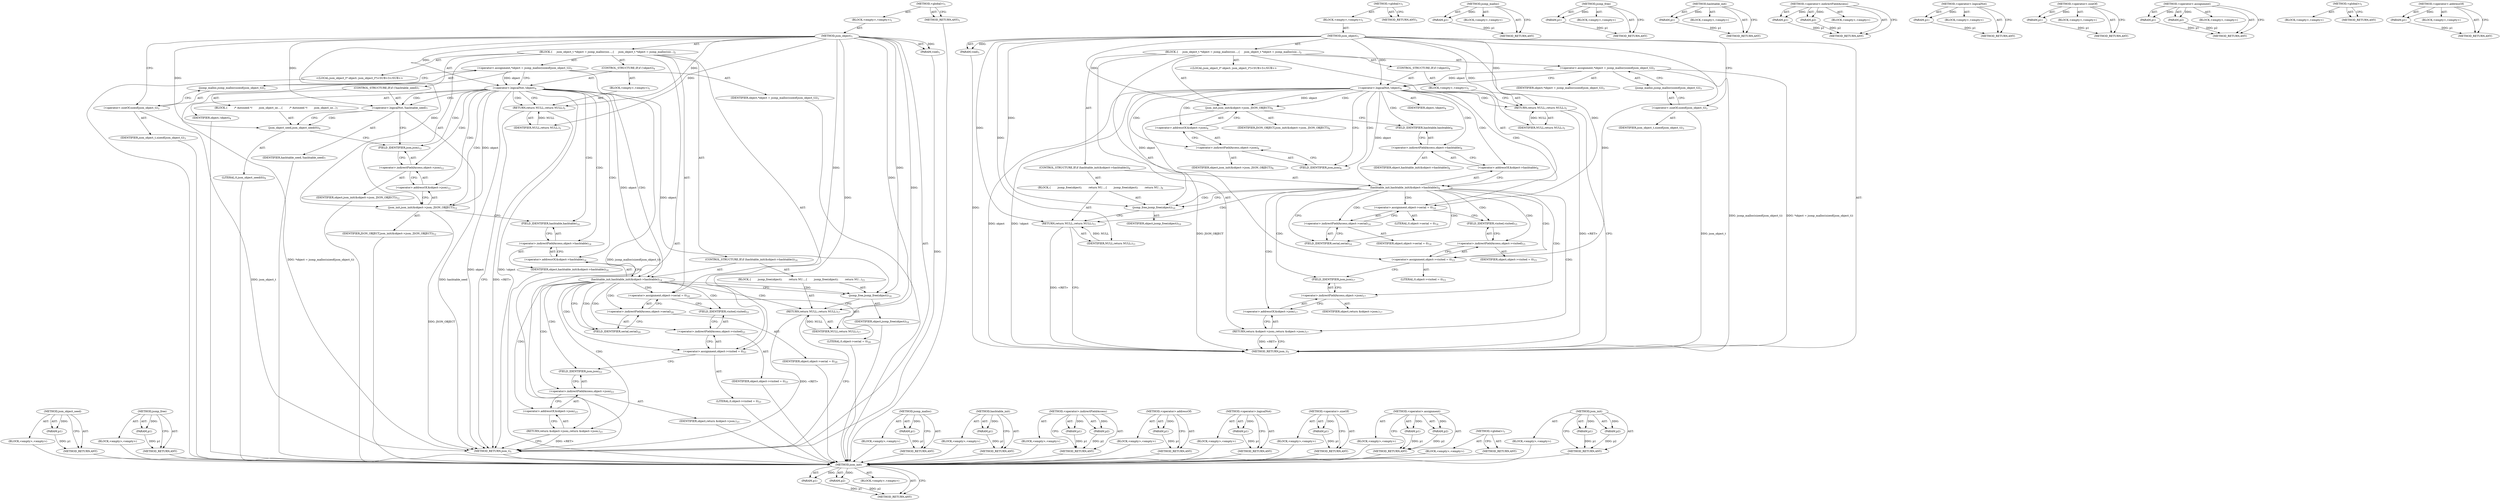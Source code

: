 digraph "json_init" {
vulnerable_95 [label=<(METHOD,json_init)>];
vulnerable_96 [label=<(PARAM,p1)>];
vulnerable_97 [label=<(PARAM,p2)>];
vulnerable_98 [label=<(BLOCK,&lt;empty&gt;,&lt;empty&gt;)>];
vulnerable_99 [label=<(METHOD_RETURN,ANY)>];
vulnerable_6 [label=<(METHOD,&lt;global&gt;)<SUB>1</SUB>>];
vulnerable_7 [label=<(BLOCK,&lt;empty&gt;,&lt;empty&gt;)<SUB>1</SUB>>];
vulnerable_8 [label=<(METHOD,json_object)<SUB>1</SUB>>];
vulnerable_9 [label=<(PARAM,void)<SUB>1</SUB>>];
vulnerable_10 [label=<(BLOCK,{
     json_object_t *object = jsonp_malloc(siz...,{
     json_object_t *object = jsonp_malloc(siz...)<SUB>2</SUB>>];
vulnerable_11 [label="<(LOCAL,json_object_t* object: json_object_t*)<SUB>3</SUB>>"];
vulnerable_12 [label=<(&lt;operator&gt;.assignment,*object = jsonp_malloc(sizeof(json_object_t)))<SUB>3</SUB>>];
vulnerable_13 [label=<(IDENTIFIER,object,*object = jsonp_malloc(sizeof(json_object_t)))<SUB>3</SUB>>];
vulnerable_14 [label=<(jsonp_malloc,jsonp_malloc(sizeof(json_object_t)))<SUB>3</SUB>>];
vulnerable_15 [label=<(&lt;operator&gt;.sizeOf,sizeof(json_object_t))<SUB>3</SUB>>];
vulnerable_16 [label=<(IDENTIFIER,json_object_t,sizeof(json_object_t))<SUB>3</SUB>>];
vulnerable_17 [label=<(CONTROL_STRUCTURE,IF,if (!object))<SUB>4</SUB>>];
vulnerable_18 [label=<(&lt;operator&gt;.logicalNot,!object)<SUB>4</SUB>>];
vulnerable_19 [label=<(IDENTIFIER,object,!object)<SUB>4</SUB>>];
vulnerable_20 [label=<(BLOCK,&lt;empty&gt;,&lt;empty&gt;)<SUB>5</SUB>>];
vulnerable_21 [label=<(RETURN,return NULL;,return NULL;)<SUB>5</SUB>>];
vulnerable_22 [label=<(IDENTIFIER,NULL,return NULL;)<SUB>5</SUB>>];
vulnerable_23 [label=<(json_init,json_init(&amp;object-&gt;json, JSON_OBJECT))<SUB>6</SUB>>];
vulnerable_24 [label=<(&lt;operator&gt;.addressOf,&amp;object-&gt;json)<SUB>6</SUB>>];
vulnerable_25 [label=<(&lt;operator&gt;.indirectFieldAccess,object-&gt;json)<SUB>6</SUB>>];
vulnerable_26 [label=<(IDENTIFIER,object,json_init(&amp;object-&gt;json, JSON_OBJECT))<SUB>6</SUB>>];
vulnerable_27 [label=<(FIELD_IDENTIFIER,json,json)<SUB>6</SUB>>];
vulnerable_28 [label=<(IDENTIFIER,JSON_OBJECT,json_init(&amp;object-&gt;json, JSON_OBJECT))<SUB>6</SUB>>];
vulnerable_29 [label=<(CONTROL_STRUCTURE,IF,if (hashtable_init(&amp;object-&gt;hashtable)))<SUB>8</SUB>>];
vulnerable_30 [label=<(hashtable_init,hashtable_init(&amp;object-&gt;hashtable))<SUB>8</SUB>>];
vulnerable_31 [label=<(&lt;operator&gt;.addressOf,&amp;object-&gt;hashtable)<SUB>8</SUB>>];
vulnerable_32 [label=<(&lt;operator&gt;.indirectFieldAccess,object-&gt;hashtable)<SUB>8</SUB>>];
vulnerable_33 [label=<(IDENTIFIER,object,hashtable_init(&amp;object-&gt;hashtable))<SUB>8</SUB>>];
vulnerable_34 [label=<(FIELD_IDENTIFIER,hashtable,hashtable)<SUB>8</SUB>>];
vulnerable_35 [label=<(BLOCK,{
        jsonp_free(object);
        return NU...,{
        jsonp_free(object);
        return NU...)<SUB>9</SUB>>];
vulnerable_36 [label=<(jsonp_free,jsonp_free(object))<SUB>10</SUB>>];
vulnerable_37 [label=<(IDENTIFIER,object,jsonp_free(object))<SUB>10</SUB>>];
vulnerable_38 [label=<(RETURN,return NULL;,return NULL;)<SUB>11</SUB>>];
vulnerable_39 [label=<(IDENTIFIER,NULL,return NULL;)<SUB>11</SUB>>];
vulnerable_40 [label=<(&lt;operator&gt;.assignment,object-&gt;serial = 0)<SUB>14</SUB>>];
vulnerable_41 [label=<(&lt;operator&gt;.indirectFieldAccess,object-&gt;serial)<SUB>14</SUB>>];
vulnerable_42 [label=<(IDENTIFIER,object,object-&gt;serial = 0)<SUB>14</SUB>>];
vulnerable_43 [label=<(FIELD_IDENTIFIER,serial,serial)<SUB>14</SUB>>];
vulnerable_44 [label=<(LITERAL,0,object-&gt;serial = 0)<SUB>14</SUB>>];
vulnerable_45 [label=<(&lt;operator&gt;.assignment,object-&gt;visited = 0)<SUB>15</SUB>>];
vulnerable_46 [label=<(&lt;operator&gt;.indirectFieldAccess,object-&gt;visited)<SUB>15</SUB>>];
vulnerable_47 [label=<(IDENTIFIER,object,object-&gt;visited = 0)<SUB>15</SUB>>];
vulnerable_48 [label=<(FIELD_IDENTIFIER,visited,visited)<SUB>15</SUB>>];
vulnerable_49 [label=<(LITERAL,0,object-&gt;visited = 0)<SUB>15</SUB>>];
vulnerable_50 [label=<(RETURN,return &amp;object-&gt;json;,return &amp;object-&gt;json;)<SUB>17</SUB>>];
vulnerable_51 [label=<(&lt;operator&gt;.addressOf,&amp;object-&gt;json)<SUB>17</SUB>>];
vulnerable_52 [label=<(&lt;operator&gt;.indirectFieldAccess,object-&gt;json)<SUB>17</SUB>>];
vulnerable_53 [label=<(IDENTIFIER,object,return &amp;object-&gt;json;)<SUB>17</SUB>>];
vulnerable_54 [label=<(FIELD_IDENTIFIER,json,json)<SUB>17</SUB>>];
vulnerable_55 [label=<(METHOD_RETURN,json_t)<SUB>1</SUB>>];
vulnerable_57 [label=<(METHOD_RETURN,ANY)<SUB>1</SUB>>];
vulnerable_83 [label=<(METHOD,jsonp_malloc)>];
vulnerable_84 [label=<(PARAM,p1)>];
vulnerable_85 [label=<(BLOCK,&lt;empty&gt;,&lt;empty&gt;)>];
vulnerable_86 [label=<(METHOD_RETURN,ANY)>];
vulnerable_113 [label=<(METHOD,jsonp_free)>];
vulnerable_114 [label=<(PARAM,p1)>];
vulnerable_115 [label=<(BLOCK,&lt;empty&gt;,&lt;empty&gt;)>];
vulnerable_116 [label=<(METHOD_RETURN,ANY)>];
vulnerable_109 [label=<(METHOD,hashtable_init)>];
vulnerable_110 [label=<(PARAM,p1)>];
vulnerable_111 [label=<(BLOCK,&lt;empty&gt;,&lt;empty&gt;)>];
vulnerable_112 [label=<(METHOD_RETURN,ANY)>];
vulnerable_104 [label=<(METHOD,&lt;operator&gt;.indirectFieldAccess)>];
vulnerable_105 [label=<(PARAM,p1)>];
vulnerable_106 [label=<(PARAM,p2)>];
vulnerable_107 [label=<(BLOCK,&lt;empty&gt;,&lt;empty&gt;)>];
vulnerable_108 [label=<(METHOD_RETURN,ANY)>];
vulnerable_91 [label=<(METHOD,&lt;operator&gt;.logicalNot)>];
vulnerable_92 [label=<(PARAM,p1)>];
vulnerable_93 [label=<(BLOCK,&lt;empty&gt;,&lt;empty&gt;)>];
vulnerable_94 [label=<(METHOD_RETURN,ANY)>];
vulnerable_87 [label=<(METHOD,&lt;operator&gt;.sizeOf)>];
vulnerable_88 [label=<(PARAM,p1)>];
vulnerable_89 [label=<(BLOCK,&lt;empty&gt;,&lt;empty&gt;)>];
vulnerable_90 [label=<(METHOD_RETURN,ANY)>];
vulnerable_78 [label=<(METHOD,&lt;operator&gt;.assignment)>];
vulnerable_79 [label=<(PARAM,p1)>];
vulnerable_80 [label=<(PARAM,p2)>];
vulnerable_81 [label=<(BLOCK,&lt;empty&gt;,&lt;empty&gt;)>];
vulnerable_82 [label=<(METHOD_RETURN,ANY)>];
vulnerable_72 [label=<(METHOD,&lt;global&gt;)<SUB>1</SUB>>];
vulnerable_73 [label=<(BLOCK,&lt;empty&gt;,&lt;empty&gt;)>];
vulnerable_74 [label=<(METHOD_RETURN,ANY)>];
vulnerable_100 [label=<(METHOD,&lt;operator&gt;.addressOf)>];
vulnerable_101 [label=<(PARAM,p1)>];
vulnerable_102 [label=<(BLOCK,&lt;empty&gt;,&lt;empty&gt;)>];
vulnerable_103 [label=<(METHOD_RETURN,ANY)>];
fixed_101 [label=<(METHOD,json_object_seed)>];
fixed_102 [label=<(PARAM,p1)>];
fixed_103 [label=<(BLOCK,&lt;empty&gt;,&lt;empty&gt;)>];
fixed_104 [label=<(METHOD_RETURN,ANY)>];
fixed_123 [label=<(METHOD,jsonp_free)>];
fixed_124 [label=<(PARAM,p1)>];
fixed_125 [label=<(BLOCK,&lt;empty&gt;,&lt;empty&gt;)>];
fixed_126 [label=<(METHOD_RETURN,ANY)>];
fixed_6 [label=<(METHOD,&lt;global&gt;)<SUB>1</SUB>>];
fixed_7 [label=<(BLOCK,&lt;empty&gt;,&lt;empty&gt;)<SUB>1</SUB>>];
fixed_8 [label=<(METHOD,json_object)<SUB>1</SUB>>];
fixed_9 [label=<(PARAM,void)<SUB>1</SUB>>];
fixed_10 [label=<(BLOCK,{
     json_object_t *object = jsonp_malloc(siz...,{
     json_object_t *object = jsonp_malloc(siz...)<SUB>2</SUB>>];
fixed_11 [label="<(LOCAL,json_object_t* object: json_object_t*)<SUB>3</SUB>>"];
fixed_12 [label=<(&lt;operator&gt;.assignment,*object = jsonp_malloc(sizeof(json_object_t)))<SUB>3</SUB>>];
fixed_13 [label=<(IDENTIFIER,object,*object = jsonp_malloc(sizeof(json_object_t)))<SUB>3</SUB>>];
fixed_14 [label=<(jsonp_malloc,jsonp_malloc(sizeof(json_object_t)))<SUB>3</SUB>>];
fixed_15 [label=<(&lt;operator&gt;.sizeOf,sizeof(json_object_t))<SUB>3</SUB>>];
fixed_16 [label=<(IDENTIFIER,json_object_t,sizeof(json_object_t))<SUB>3</SUB>>];
fixed_17 [label=<(CONTROL_STRUCTURE,IF,if (!object))<SUB>4</SUB>>];
fixed_18 [label=<(&lt;operator&gt;.logicalNot,!object)<SUB>4</SUB>>];
fixed_19 [label=<(IDENTIFIER,object,!object)<SUB>4</SUB>>];
fixed_20 [label=<(BLOCK,&lt;empty&gt;,&lt;empty&gt;)<SUB>5</SUB>>];
fixed_21 [label=<(RETURN,return NULL;,return NULL;)<SUB>5</SUB>>];
fixed_22 [label=<(IDENTIFIER,NULL,return NULL;)<SUB>5</SUB>>];
fixed_23 [label=<(CONTROL_STRUCTURE,IF,if (!hashtable_seed))<SUB>7</SUB>>];
fixed_24 [label=<(&lt;operator&gt;.logicalNot,!hashtable_seed)<SUB>7</SUB>>];
fixed_25 [label=<(IDENTIFIER,hashtable_seed,!hashtable_seed)<SUB>7</SUB>>];
fixed_26 [label=<(BLOCK,{
        /* Autoseed */
        json_object_se...,{
        /* Autoseed */
        json_object_se...)<SUB>7</SUB>>];
fixed_27 [label=<(json_object_seed,json_object_seed(0))<SUB>9</SUB>>];
fixed_28 [label=<(LITERAL,0,json_object_seed(0))<SUB>9</SUB>>];
fixed_29 [label=<(json_init,json_init(&amp;object-&gt;json, JSON_OBJECT))<SUB>12</SUB>>];
fixed_30 [label=<(&lt;operator&gt;.addressOf,&amp;object-&gt;json)<SUB>12</SUB>>];
fixed_31 [label=<(&lt;operator&gt;.indirectFieldAccess,object-&gt;json)<SUB>12</SUB>>];
fixed_32 [label=<(IDENTIFIER,object,json_init(&amp;object-&gt;json, JSON_OBJECT))<SUB>12</SUB>>];
fixed_33 [label=<(FIELD_IDENTIFIER,json,json)<SUB>12</SUB>>];
fixed_34 [label=<(IDENTIFIER,JSON_OBJECT,json_init(&amp;object-&gt;json, JSON_OBJECT))<SUB>12</SUB>>];
fixed_35 [label=<(CONTROL_STRUCTURE,IF,if (hashtable_init(&amp;object-&gt;hashtable)))<SUB>14</SUB>>];
fixed_36 [label=<(hashtable_init,hashtable_init(&amp;object-&gt;hashtable))<SUB>14</SUB>>];
fixed_37 [label=<(&lt;operator&gt;.addressOf,&amp;object-&gt;hashtable)<SUB>14</SUB>>];
fixed_38 [label=<(&lt;operator&gt;.indirectFieldAccess,object-&gt;hashtable)<SUB>14</SUB>>];
fixed_39 [label=<(IDENTIFIER,object,hashtable_init(&amp;object-&gt;hashtable))<SUB>14</SUB>>];
fixed_40 [label=<(FIELD_IDENTIFIER,hashtable,hashtable)<SUB>14</SUB>>];
fixed_41 [label=<(BLOCK,{
        jsonp_free(object);
        return NU...,{
        jsonp_free(object);
        return NU...)<SUB>15</SUB>>];
fixed_42 [label=<(jsonp_free,jsonp_free(object))<SUB>16</SUB>>];
fixed_43 [label=<(IDENTIFIER,object,jsonp_free(object))<SUB>16</SUB>>];
fixed_44 [label=<(RETURN,return NULL;,return NULL;)<SUB>17</SUB>>];
fixed_45 [label=<(IDENTIFIER,NULL,return NULL;)<SUB>17</SUB>>];
fixed_46 [label=<(&lt;operator&gt;.assignment,object-&gt;serial = 0)<SUB>20</SUB>>];
fixed_47 [label=<(&lt;operator&gt;.indirectFieldAccess,object-&gt;serial)<SUB>20</SUB>>];
fixed_48 [label=<(IDENTIFIER,object,object-&gt;serial = 0)<SUB>20</SUB>>];
fixed_49 [label=<(FIELD_IDENTIFIER,serial,serial)<SUB>20</SUB>>];
fixed_50 [label=<(LITERAL,0,object-&gt;serial = 0)<SUB>20</SUB>>];
fixed_51 [label=<(&lt;operator&gt;.assignment,object-&gt;visited = 0)<SUB>21</SUB>>];
fixed_52 [label=<(&lt;operator&gt;.indirectFieldAccess,object-&gt;visited)<SUB>21</SUB>>];
fixed_53 [label=<(IDENTIFIER,object,object-&gt;visited = 0)<SUB>21</SUB>>];
fixed_54 [label=<(FIELD_IDENTIFIER,visited,visited)<SUB>21</SUB>>];
fixed_55 [label=<(LITERAL,0,object-&gt;visited = 0)<SUB>21</SUB>>];
fixed_56 [label=<(RETURN,return &amp;object-&gt;json;,return &amp;object-&gt;json;)<SUB>23</SUB>>];
fixed_57 [label=<(&lt;operator&gt;.addressOf,&amp;object-&gt;json)<SUB>23</SUB>>];
fixed_58 [label=<(&lt;operator&gt;.indirectFieldAccess,object-&gt;json)<SUB>23</SUB>>];
fixed_59 [label=<(IDENTIFIER,object,return &amp;object-&gt;json;)<SUB>23</SUB>>];
fixed_60 [label=<(FIELD_IDENTIFIER,json,json)<SUB>23</SUB>>];
fixed_61 [label=<(METHOD_RETURN,json_t)<SUB>1</SUB>>];
fixed_63 [label=<(METHOD_RETURN,ANY)<SUB>1</SUB>>];
fixed_89 [label=<(METHOD,jsonp_malloc)>];
fixed_90 [label=<(PARAM,p1)>];
fixed_91 [label=<(BLOCK,&lt;empty&gt;,&lt;empty&gt;)>];
fixed_92 [label=<(METHOD_RETURN,ANY)>];
fixed_119 [label=<(METHOD,hashtable_init)>];
fixed_120 [label=<(PARAM,p1)>];
fixed_121 [label=<(BLOCK,&lt;empty&gt;,&lt;empty&gt;)>];
fixed_122 [label=<(METHOD_RETURN,ANY)>];
fixed_114 [label=<(METHOD,&lt;operator&gt;.indirectFieldAccess)>];
fixed_115 [label=<(PARAM,p1)>];
fixed_116 [label=<(PARAM,p2)>];
fixed_117 [label=<(BLOCK,&lt;empty&gt;,&lt;empty&gt;)>];
fixed_118 [label=<(METHOD_RETURN,ANY)>];
fixed_110 [label=<(METHOD,&lt;operator&gt;.addressOf)>];
fixed_111 [label=<(PARAM,p1)>];
fixed_112 [label=<(BLOCK,&lt;empty&gt;,&lt;empty&gt;)>];
fixed_113 [label=<(METHOD_RETURN,ANY)>];
fixed_97 [label=<(METHOD,&lt;operator&gt;.logicalNot)>];
fixed_98 [label=<(PARAM,p1)>];
fixed_99 [label=<(BLOCK,&lt;empty&gt;,&lt;empty&gt;)>];
fixed_100 [label=<(METHOD_RETURN,ANY)>];
fixed_93 [label=<(METHOD,&lt;operator&gt;.sizeOf)>];
fixed_94 [label=<(PARAM,p1)>];
fixed_95 [label=<(BLOCK,&lt;empty&gt;,&lt;empty&gt;)>];
fixed_96 [label=<(METHOD_RETURN,ANY)>];
fixed_84 [label=<(METHOD,&lt;operator&gt;.assignment)>];
fixed_85 [label=<(PARAM,p1)>];
fixed_86 [label=<(PARAM,p2)>];
fixed_87 [label=<(BLOCK,&lt;empty&gt;,&lt;empty&gt;)>];
fixed_88 [label=<(METHOD_RETURN,ANY)>];
fixed_78 [label=<(METHOD,&lt;global&gt;)<SUB>1</SUB>>];
fixed_79 [label=<(BLOCK,&lt;empty&gt;,&lt;empty&gt;)>];
fixed_80 [label=<(METHOD_RETURN,ANY)>];
fixed_105 [label=<(METHOD,json_init)>];
fixed_106 [label=<(PARAM,p1)>];
fixed_107 [label=<(PARAM,p2)>];
fixed_108 [label=<(BLOCK,&lt;empty&gt;,&lt;empty&gt;)>];
fixed_109 [label=<(METHOD_RETURN,ANY)>];
vulnerable_95 -> vulnerable_96  [key=0, label="AST: "];
vulnerable_95 -> vulnerable_96  [key=1, label="DDG: "];
vulnerable_95 -> vulnerable_98  [key=0, label="AST: "];
vulnerable_95 -> vulnerable_97  [key=0, label="AST: "];
vulnerable_95 -> vulnerable_97  [key=1, label="DDG: "];
vulnerable_95 -> vulnerable_99  [key=0, label="AST: "];
vulnerable_95 -> vulnerable_99  [key=1, label="CFG: "];
vulnerable_96 -> vulnerable_99  [key=0, label="DDG: p1"];
vulnerable_97 -> vulnerable_99  [key=0, label="DDG: p2"];
vulnerable_6 -> vulnerable_7  [key=0, label="AST: "];
vulnerable_6 -> vulnerable_57  [key=0, label="AST: "];
vulnerable_6 -> vulnerable_57  [key=1, label="CFG: "];
vulnerable_7 -> vulnerable_8  [key=0, label="AST: "];
vulnerable_8 -> vulnerable_9  [key=0, label="AST: "];
vulnerable_8 -> vulnerable_9  [key=1, label="DDG: "];
vulnerable_8 -> vulnerable_10  [key=0, label="AST: "];
vulnerable_8 -> vulnerable_55  [key=0, label="AST: "];
vulnerable_8 -> vulnerable_15  [key=0, label="CFG: "];
vulnerable_8 -> vulnerable_40  [key=0, label="DDG: "];
vulnerable_8 -> vulnerable_45  [key=0, label="DDG: "];
vulnerable_8 -> vulnerable_23  [key=0, label="DDG: "];
vulnerable_8 -> vulnerable_18  [key=0, label="DDG: "];
vulnerable_8 -> vulnerable_21  [key=0, label="DDG: "];
vulnerable_8 -> vulnerable_38  [key=0, label="DDG: "];
vulnerable_8 -> vulnerable_22  [key=0, label="DDG: "];
vulnerable_8 -> vulnerable_36  [key=0, label="DDG: "];
vulnerable_8 -> vulnerable_39  [key=0, label="DDG: "];
vulnerable_9 -> vulnerable_55  [key=0, label="DDG: "];
vulnerable_10 -> vulnerable_11  [key=0, label="AST: "];
vulnerable_10 -> vulnerable_12  [key=0, label="AST: "];
vulnerable_10 -> vulnerable_17  [key=0, label="AST: "];
vulnerable_10 -> vulnerable_23  [key=0, label="AST: "];
vulnerable_10 -> vulnerable_29  [key=0, label="AST: "];
vulnerable_10 -> vulnerable_40  [key=0, label="AST: "];
vulnerable_10 -> vulnerable_45  [key=0, label="AST: "];
vulnerable_10 -> vulnerable_50  [key=0, label="AST: "];
vulnerable_12 -> vulnerable_13  [key=0, label="AST: "];
vulnerable_12 -> vulnerable_14  [key=0, label="AST: "];
vulnerable_12 -> vulnerable_18  [key=0, label="CFG: "];
vulnerable_12 -> vulnerable_18  [key=1, label="DDG: object"];
vulnerable_12 -> vulnerable_55  [key=0, label="DDG: jsonp_malloc(sizeof(json_object_t))"];
vulnerable_12 -> vulnerable_55  [key=1, label="DDG: *object = jsonp_malloc(sizeof(json_object_t))"];
vulnerable_14 -> vulnerable_15  [key=0, label="AST: "];
vulnerable_14 -> vulnerable_12  [key=0, label="CFG: "];
vulnerable_15 -> vulnerable_16  [key=0, label="AST: "];
vulnerable_15 -> vulnerable_14  [key=0, label="CFG: "];
vulnerable_15 -> vulnerable_55  [key=0, label="DDG: json_object_t"];
vulnerable_17 -> vulnerable_18  [key=0, label="AST: "];
vulnerable_17 -> vulnerable_20  [key=0, label="AST: "];
vulnerable_18 -> vulnerable_19  [key=0, label="AST: "];
vulnerable_18 -> vulnerable_21  [key=0, label="CFG: "];
vulnerable_18 -> vulnerable_21  [key=1, label="CDG: "];
vulnerable_18 -> vulnerable_27  [key=0, label="CFG: "];
vulnerable_18 -> vulnerable_27  [key=1, label="CDG: "];
vulnerable_18 -> vulnerable_55  [key=0, label="DDG: object"];
vulnerable_18 -> vulnerable_55  [key=1, label="DDG: !object"];
vulnerable_18 -> vulnerable_23  [key=0, label="DDG: object"];
vulnerable_18 -> vulnerable_23  [key=1, label="CDG: "];
vulnerable_18 -> vulnerable_30  [key=0, label="DDG: object"];
vulnerable_18 -> vulnerable_30  [key=1, label="CDG: "];
vulnerable_18 -> vulnerable_36  [key=0, label="DDG: object"];
vulnerable_18 -> vulnerable_24  [key=0, label="CDG: "];
vulnerable_18 -> vulnerable_34  [key=0, label="CDG: "];
vulnerable_18 -> vulnerable_32  [key=0, label="CDG: "];
vulnerable_18 -> vulnerable_25  [key=0, label="CDG: "];
vulnerable_18 -> vulnerable_31  [key=0, label="CDG: "];
vulnerable_20 -> vulnerable_21  [key=0, label="AST: "];
vulnerable_21 -> vulnerable_22  [key=0, label="AST: "];
vulnerable_21 -> vulnerable_55  [key=0, label="CFG: "];
vulnerable_21 -> vulnerable_55  [key=1, label="DDG: &lt;RET&gt;"];
vulnerable_22 -> vulnerable_21  [key=0, label="DDG: NULL"];
vulnerable_23 -> vulnerable_24  [key=0, label="AST: "];
vulnerable_23 -> vulnerable_28  [key=0, label="AST: "];
vulnerable_23 -> vulnerable_34  [key=0, label="CFG: "];
vulnerable_23 -> vulnerable_55  [key=0, label="DDG: JSON_OBJECT"];
vulnerable_24 -> vulnerable_25  [key=0, label="AST: "];
vulnerable_24 -> vulnerable_23  [key=0, label="CFG: "];
vulnerable_25 -> vulnerable_26  [key=0, label="AST: "];
vulnerable_25 -> vulnerable_27  [key=0, label="AST: "];
vulnerable_25 -> vulnerable_24  [key=0, label="CFG: "];
vulnerable_27 -> vulnerable_25  [key=0, label="CFG: "];
vulnerable_29 -> vulnerable_30  [key=0, label="AST: "];
vulnerable_29 -> vulnerable_35  [key=0, label="AST: "];
vulnerable_30 -> vulnerable_31  [key=0, label="AST: "];
vulnerable_30 -> vulnerable_36  [key=0, label="CFG: "];
vulnerable_30 -> vulnerable_36  [key=1, label="CDG: "];
vulnerable_30 -> vulnerable_43  [key=0, label="CFG: "];
vulnerable_30 -> vulnerable_43  [key=1, label="CDG: "];
vulnerable_30 -> vulnerable_48  [key=0, label="CDG: "];
vulnerable_30 -> vulnerable_51  [key=0, label="CDG: "];
vulnerable_30 -> vulnerable_52  [key=0, label="CDG: "];
vulnerable_30 -> vulnerable_46  [key=0, label="CDG: "];
vulnerable_30 -> vulnerable_38  [key=0, label="CDG: "];
vulnerable_30 -> vulnerable_41  [key=0, label="CDG: "];
vulnerable_30 -> vulnerable_45  [key=0, label="CDG: "];
vulnerable_30 -> vulnerable_40  [key=0, label="CDG: "];
vulnerable_30 -> vulnerable_50  [key=0, label="CDG: "];
vulnerable_30 -> vulnerable_54  [key=0, label="CDG: "];
vulnerable_31 -> vulnerable_32  [key=0, label="AST: "];
vulnerable_31 -> vulnerable_30  [key=0, label="CFG: "];
vulnerable_32 -> vulnerable_33  [key=0, label="AST: "];
vulnerable_32 -> vulnerable_34  [key=0, label="AST: "];
vulnerable_32 -> vulnerable_31  [key=0, label="CFG: "];
vulnerable_34 -> vulnerable_32  [key=0, label="CFG: "];
vulnerable_35 -> vulnerable_36  [key=0, label="AST: "];
vulnerable_35 -> vulnerable_38  [key=0, label="AST: "];
vulnerable_36 -> vulnerable_37  [key=0, label="AST: "];
vulnerable_36 -> vulnerable_38  [key=0, label="CFG: "];
vulnerable_38 -> vulnerable_39  [key=0, label="AST: "];
vulnerable_38 -> vulnerable_55  [key=0, label="CFG: "];
vulnerable_38 -> vulnerable_55  [key=1, label="DDG: &lt;RET&gt;"];
vulnerable_39 -> vulnerable_38  [key=0, label="DDG: NULL"];
vulnerable_40 -> vulnerable_41  [key=0, label="AST: "];
vulnerable_40 -> vulnerable_44  [key=0, label="AST: "];
vulnerable_40 -> vulnerable_48  [key=0, label="CFG: "];
vulnerable_41 -> vulnerable_42  [key=0, label="AST: "];
vulnerable_41 -> vulnerable_43  [key=0, label="AST: "];
vulnerable_41 -> vulnerable_40  [key=0, label="CFG: "];
vulnerable_43 -> vulnerable_41  [key=0, label="CFG: "];
vulnerable_45 -> vulnerable_46  [key=0, label="AST: "];
vulnerable_45 -> vulnerable_49  [key=0, label="AST: "];
vulnerable_45 -> vulnerable_54  [key=0, label="CFG: "];
vulnerable_46 -> vulnerable_47  [key=0, label="AST: "];
vulnerable_46 -> vulnerable_48  [key=0, label="AST: "];
vulnerable_46 -> vulnerable_45  [key=0, label="CFG: "];
vulnerable_48 -> vulnerable_46  [key=0, label="CFG: "];
vulnerable_50 -> vulnerable_51  [key=0, label="AST: "];
vulnerable_50 -> vulnerable_55  [key=0, label="CFG: "];
vulnerable_50 -> vulnerable_55  [key=1, label="DDG: &lt;RET&gt;"];
vulnerable_51 -> vulnerable_52  [key=0, label="AST: "];
vulnerable_51 -> vulnerable_50  [key=0, label="CFG: "];
vulnerable_52 -> vulnerable_53  [key=0, label="AST: "];
vulnerable_52 -> vulnerable_54  [key=0, label="AST: "];
vulnerable_52 -> vulnerable_51  [key=0, label="CFG: "];
vulnerable_54 -> vulnerable_52  [key=0, label="CFG: "];
vulnerable_83 -> vulnerable_84  [key=0, label="AST: "];
vulnerable_83 -> vulnerable_84  [key=1, label="DDG: "];
vulnerable_83 -> vulnerable_85  [key=0, label="AST: "];
vulnerable_83 -> vulnerable_86  [key=0, label="AST: "];
vulnerable_83 -> vulnerable_86  [key=1, label="CFG: "];
vulnerable_84 -> vulnerable_86  [key=0, label="DDG: p1"];
vulnerable_113 -> vulnerable_114  [key=0, label="AST: "];
vulnerable_113 -> vulnerable_114  [key=1, label="DDG: "];
vulnerable_113 -> vulnerable_115  [key=0, label="AST: "];
vulnerable_113 -> vulnerable_116  [key=0, label="AST: "];
vulnerable_113 -> vulnerable_116  [key=1, label="CFG: "];
vulnerable_114 -> vulnerable_116  [key=0, label="DDG: p1"];
vulnerable_109 -> vulnerable_110  [key=0, label="AST: "];
vulnerable_109 -> vulnerable_110  [key=1, label="DDG: "];
vulnerable_109 -> vulnerable_111  [key=0, label="AST: "];
vulnerable_109 -> vulnerable_112  [key=0, label="AST: "];
vulnerable_109 -> vulnerable_112  [key=1, label="CFG: "];
vulnerable_110 -> vulnerable_112  [key=0, label="DDG: p1"];
vulnerable_104 -> vulnerable_105  [key=0, label="AST: "];
vulnerable_104 -> vulnerable_105  [key=1, label="DDG: "];
vulnerable_104 -> vulnerable_107  [key=0, label="AST: "];
vulnerable_104 -> vulnerable_106  [key=0, label="AST: "];
vulnerable_104 -> vulnerable_106  [key=1, label="DDG: "];
vulnerable_104 -> vulnerable_108  [key=0, label="AST: "];
vulnerable_104 -> vulnerable_108  [key=1, label="CFG: "];
vulnerable_105 -> vulnerable_108  [key=0, label="DDG: p1"];
vulnerable_106 -> vulnerable_108  [key=0, label="DDG: p2"];
vulnerable_91 -> vulnerable_92  [key=0, label="AST: "];
vulnerable_91 -> vulnerable_92  [key=1, label="DDG: "];
vulnerable_91 -> vulnerable_93  [key=0, label="AST: "];
vulnerable_91 -> vulnerable_94  [key=0, label="AST: "];
vulnerable_91 -> vulnerable_94  [key=1, label="CFG: "];
vulnerable_92 -> vulnerable_94  [key=0, label="DDG: p1"];
vulnerable_87 -> vulnerable_88  [key=0, label="AST: "];
vulnerable_87 -> vulnerable_88  [key=1, label="DDG: "];
vulnerable_87 -> vulnerable_89  [key=0, label="AST: "];
vulnerable_87 -> vulnerable_90  [key=0, label="AST: "];
vulnerable_87 -> vulnerable_90  [key=1, label="CFG: "];
vulnerable_88 -> vulnerable_90  [key=0, label="DDG: p1"];
vulnerable_78 -> vulnerable_79  [key=0, label="AST: "];
vulnerable_78 -> vulnerable_79  [key=1, label="DDG: "];
vulnerable_78 -> vulnerable_81  [key=0, label="AST: "];
vulnerable_78 -> vulnerable_80  [key=0, label="AST: "];
vulnerable_78 -> vulnerable_80  [key=1, label="DDG: "];
vulnerable_78 -> vulnerable_82  [key=0, label="AST: "];
vulnerable_78 -> vulnerable_82  [key=1, label="CFG: "];
vulnerable_79 -> vulnerable_82  [key=0, label="DDG: p1"];
vulnerable_80 -> vulnerable_82  [key=0, label="DDG: p2"];
vulnerable_72 -> vulnerable_73  [key=0, label="AST: "];
vulnerable_72 -> vulnerable_74  [key=0, label="AST: "];
vulnerable_72 -> vulnerable_74  [key=1, label="CFG: "];
vulnerable_100 -> vulnerable_101  [key=0, label="AST: "];
vulnerable_100 -> vulnerable_101  [key=1, label="DDG: "];
vulnerable_100 -> vulnerable_102  [key=0, label="AST: "];
vulnerable_100 -> vulnerable_103  [key=0, label="AST: "];
vulnerable_100 -> vulnerable_103  [key=1, label="CFG: "];
vulnerable_101 -> vulnerable_103  [key=0, label="DDG: p1"];
fixed_101 -> fixed_102  [key=0, label="AST: "];
fixed_101 -> fixed_102  [key=1, label="DDG: "];
fixed_101 -> fixed_103  [key=0, label="AST: "];
fixed_101 -> fixed_104  [key=0, label="AST: "];
fixed_101 -> fixed_104  [key=1, label="CFG: "];
fixed_102 -> fixed_104  [key=0, label="DDG: p1"];
fixed_103 -> vulnerable_95  [key=0];
fixed_104 -> vulnerable_95  [key=0];
fixed_123 -> fixed_124  [key=0, label="AST: "];
fixed_123 -> fixed_124  [key=1, label="DDG: "];
fixed_123 -> fixed_125  [key=0, label="AST: "];
fixed_123 -> fixed_126  [key=0, label="AST: "];
fixed_123 -> fixed_126  [key=1, label="CFG: "];
fixed_124 -> fixed_126  [key=0, label="DDG: p1"];
fixed_125 -> vulnerable_95  [key=0];
fixed_126 -> vulnerable_95  [key=0];
fixed_6 -> fixed_7  [key=0, label="AST: "];
fixed_6 -> fixed_63  [key=0, label="AST: "];
fixed_6 -> fixed_63  [key=1, label="CFG: "];
fixed_7 -> fixed_8  [key=0, label="AST: "];
fixed_8 -> fixed_9  [key=0, label="AST: "];
fixed_8 -> fixed_9  [key=1, label="DDG: "];
fixed_8 -> fixed_10  [key=0, label="AST: "];
fixed_8 -> fixed_61  [key=0, label="AST: "];
fixed_8 -> fixed_15  [key=0, label="CFG: "];
fixed_8 -> fixed_46  [key=0, label="DDG: "];
fixed_8 -> fixed_51  [key=0, label="DDG: "];
fixed_8 -> fixed_29  [key=0, label="DDG: "];
fixed_8 -> fixed_18  [key=0, label="DDG: "];
fixed_8 -> fixed_21  [key=0, label="DDG: "];
fixed_8 -> fixed_24  [key=0, label="DDG: "];
fixed_8 -> fixed_44  [key=0, label="DDG: "];
fixed_8 -> fixed_22  [key=0, label="DDG: "];
fixed_8 -> fixed_27  [key=0, label="DDG: "];
fixed_8 -> fixed_42  [key=0, label="DDG: "];
fixed_8 -> fixed_45  [key=0, label="DDG: "];
fixed_9 -> fixed_61  [key=0, label="DDG: "];
fixed_10 -> fixed_11  [key=0, label="AST: "];
fixed_10 -> fixed_12  [key=0, label="AST: "];
fixed_10 -> fixed_17  [key=0, label="AST: "];
fixed_10 -> fixed_23  [key=0, label="AST: "];
fixed_10 -> fixed_29  [key=0, label="AST: "];
fixed_10 -> fixed_35  [key=0, label="AST: "];
fixed_10 -> fixed_46  [key=0, label="AST: "];
fixed_10 -> fixed_51  [key=0, label="AST: "];
fixed_10 -> fixed_56  [key=0, label="AST: "];
fixed_11 -> vulnerable_95  [key=0];
fixed_12 -> fixed_13  [key=0, label="AST: "];
fixed_12 -> fixed_14  [key=0, label="AST: "];
fixed_12 -> fixed_18  [key=0, label="CFG: "];
fixed_12 -> fixed_18  [key=1, label="DDG: object"];
fixed_12 -> fixed_61  [key=0, label="DDG: jsonp_malloc(sizeof(json_object_t))"];
fixed_12 -> fixed_61  [key=1, label="DDG: *object = jsonp_malloc(sizeof(json_object_t))"];
fixed_13 -> vulnerable_95  [key=0];
fixed_14 -> fixed_15  [key=0, label="AST: "];
fixed_14 -> fixed_12  [key=0, label="CFG: "];
fixed_15 -> fixed_16  [key=0, label="AST: "];
fixed_15 -> fixed_14  [key=0, label="CFG: "];
fixed_15 -> fixed_61  [key=0, label="DDG: json_object_t"];
fixed_16 -> vulnerable_95  [key=0];
fixed_17 -> fixed_18  [key=0, label="AST: "];
fixed_17 -> fixed_20  [key=0, label="AST: "];
fixed_18 -> fixed_19  [key=0, label="AST: "];
fixed_18 -> fixed_21  [key=0, label="CFG: "];
fixed_18 -> fixed_21  [key=1, label="CDG: "];
fixed_18 -> fixed_24  [key=0, label="CFG: "];
fixed_18 -> fixed_24  [key=1, label="CDG: "];
fixed_18 -> fixed_61  [key=0, label="DDG: object"];
fixed_18 -> fixed_61  [key=1, label="DDG: !object"];
fixed_18 -> fixed_29  [key=0, label="DDG: object"];
fixed_18 -> fixed_29  [key=1, label="CDG: "];
fixed_18 -> fixed_36  [key=0, label="DDG: object"];
fixed_18 -> fixed_36  [key=1, label="CDG: "];
fixed_18 -> fixed_42  [key=0, label="DDG: object"];
fixed_18 -> fixed_30  [key=0, label="CDG: "];
fixed_18 -> fixed_33  [key=0, label="CDG: "];
fixed_18 -> fixed_37  [key=0, label="CDG: "];
fixed_18 -> fixed_38  [key=0, label="CDG: "];
fixed_18 -> fixed_40  [key=0, label="CDG: "];
fixed_18 -> fixed_31  [key=0, label="CDG: "];
fixed_19 -> vulnerable_95  [key=0];
fixed_20 -> fixed_21  [key=0, label="AST: "];
fixed_21 -> fixed_22  [key=0, label="AST: "];
fixed_21 -> fixed_61  [key=0, label="CFG: "];
fixed_21 -> fixed_61  [key=1, label="DDG: &lt;RET&gt;"];
fixed_22 -> fixed_21  [key=0, label="DDG: NULL"];
fixed_23 -> fixed_24  [key=0, label="AST: "];
fixed_23 -> fixed_26  [key=0, label="AST: "];
fixed_24 -> fixed_25  [key=0, label="AST: "];
fixed_24 -> fixed_27  [key=0, label="CFG: "];
fixed_24 -> fixed_27  [key=1, label="CDG: "];
fixed_24 -> fixed_33  [key=0, label="CFG: "];
fixed_24 -> fixed_61  [key=0, label="DDG: hashtable_seed"];
fixed_25 -> vulnerable_95  [key=0];
fixed_26 -> fixed_27  [key=0, label="AST: "];
fixed_27 -> fixed_28  [key=0, label="AST: "];
fixed_27 -> fixed_33  [key=0, label="CFG: "];
fixed_28 -> vulnerable_95  [key=0];
fixed_29 -> fixed_30  [key=0, label="AST: "];
fixed_29 -> fixed_34  [key=0, label="AST: "];
fixed_29 -> fixed_40  [key=0, label="CFG: "];
fixed_29 -> fixed_61  [key=0, label="DDG: JSON_OBJECT"];
fixed_30 -> fixed_31  [key=0, label="AST: "];
fixed_30 -> fixed_29  [key=0, label="CFG: "];
fixed_31 -> fixed_32  [key=0, label="AST: "];
fixed_31 -> fixed_33  [key=0, label="AST: "];
fixed_31 -> fixed_30  [key=0, label="CFG: "];
fixed_32 -> vulnerable_95  [key=0];
fixed_33 -> fixed_31  [key=0, label="CFG: "];
fixed_34 -> vulnerable_95  [key=0];
fixed_35 -> fixed_36  [key=0, label="AST: "];
fixed_35 -> fixed_41  [key=0, label="AST: "];
fixed_36 -> fixed_37  [key=0, label="AST: "];
fixed_36 -> fixed_42  [key=0, label="CFG: "];
fixed_36 -> fixed_42  [key=1, label="CDG: "];
fixed_36 -> fixed_49  [key=0, label="CFG: "];
fixed_36 -> fixed_49  [key=1, label="CDG: "];
fixed_36 -> fixed_47  [key=0, label="CDG: "];
fixed_36 -> fixed_58  [key=0, label="CDG: "];
fixed_36 -> fixed_60  [key=0, label="CDG: "];
fixed_36 -> fixed_51  [key=0, label="CDG: "];
fixed_36 -> fixed_57  [key=0, label="CDG: "];
fixed_36 -> fixed_52  [key=0, label="CDG: "];
fixed_36 -> fixed_46  [key=0, label="CDG: "];
fixed_36 -> fixed_56  [key=0, label="CDG: "];
fixed_36 -> fixed_44  [key=0, label="CDG: "];
fixed_36 -> fixed_54  [key=0, label="CDG: "];
fixed_37 -> fixed_38  [key=0, label="AST: "];
fixed_37 -> fixed_36  [key=0, label="CFG: "];
fixed_38 -> fixed_39  [key=0, label="AST: "];
fixed_38 -> fixed_40  [key=0, label="AST: "];
fixed_38 -> fixed_37  [key=0, label="CFG: "];
fixed_39 -> vulnerable_95  [key=0];
fixed_40 -> fixed_38  [key=0, label="CFG: "];
fixed_41 -> fixed_42  [key=0, label="AST: "];
fixed_41 -> fixed_44  [key=0, label="AST: "];
fixed_42 -> fixed_43  [key=0, label="AST: "];
fixed_42 -> fixed_44  [key=0, label="CFG: "];
fixed_43 -> vulnerable_95  [key=0];
fixed_44 -> fixed_45  [key=0, label="AST: "];
fixed_44 -> fixed_61  [key=0, label="CFG: "];
fixed_44 -> fixed_61  [key=1, label="DDG: &lt;RET&gt;"];
fixed_45 -> fixed_44  [key=0, label="DDG: NULL"];
fixed_46 -> fixed_47  [key=0, label="AST: "];
fixed_46 -> fixed_50  [key=0, label="AST: "];
fixed_46 -> fixed_54  [key=0, label="CFG: "];
fixed_47 -> fixed_48  [key=0, label="AST: "];
fixed_47 -> fixed_49  [key=0, label="AST: "];
fixed_47 -> fixed_46  [key=0, label="CFG: "];
fixed_48 -> vulnerable_95  [key=0];
fixed_49 -> fixed_47  [key=0, label="CFG: "];
fixed_50 -> vulnerable_95  [key=0];
fixed_51 -> fixed_52  [key=0, label="AST: "];
fixed_51 -> fixed_55  [key=0, label="AST: "];
fixed_51 -> fixed_60  [key=0, label="CFG: "];
fixed_52 -> fixed_53  [key=0, label="AST: "];
fixed_52 -> fixed_54  [key=0, label="AST: "];
fixed_52 -> fixed_51  [key=0, label="CFG: "];
fixed_53 -> vulnerable_95  [key=0];
fixed_54 -> fixed_52  [key=0, label="CFG: "];
fixed_55 -> vulnerable_95  [key=0];
fixed_56 -> fixed_57  [key=0, label="AST: "];
fixed_56 -> fixed_61  [key=0, label="CFG: "];
fixed_56 -> fixed_61  [key=1, label="DDG: &lt;RET&gt;"];
fixed_57 -> fixed_58  [key=0, label="AST: "];
fixed_57 -> fixed_56  [key=0, label="CFG: "];
fixed_58 -> fixed_59  [key=0, label="AST: "];
fixed_58 -> fixed_60  [key=0, label="AST: "];
fixed_58 -> fixed_57  [key=0, label="CFG: "];
fixed_59 -> vulnerable_95  [key=0];
fixed_60 -> fixed_58  [key=0, label="CFG: "];
fixed_61 -> vulnerable_95  [key=0];
fixed_63 -> vulnerable_95  [key=0];
fixed_89 -> fixed_90  [key=0, label="AST: "];
fixed_89 -> fixed_90  [key=1, label="DDG: "];
fixed_89 -> fixed_91  [key=0, label="AST: "];
fixed_89 -> fixed_92  [key=0, label="AST: "];
fixed_89 -> fixed_92  [key=1, label="CFG: "];
fixed_90 -> fixed_92  [key=0, label="DDG: p1"];
fixed_91 -> vulnerable_95  [key=0];
fixed_92 -> vulnerable_95  [key=0];
fixed_119 -> fixed_120  [key=0, label="AST: "];
fixed_119 -> fixed_120  [key=1, label="DDG: "];
fixed_119 -> fixed_121  [key=0, label="AST: "];
fixed_119 -> fixed_122  [key=0, label="AST: "];
fixed_119 -> fixed_122  [key=1, label="CFG: "];
fixed_120 -> fixed_122  [key=0, label="DDG: p1"];
fixed_121 -> vulnerable_95  [key=0];
fixed_122 -> vulnerable_95  [key=0];
fixed_114 -> fixed_115  [key=0, label="AST: "];
fixed_114 -> fixed_115  [key=1, label="DDG: "];
fixed_114 -> fixed_117  [key=0, label="AST: "];
fixed_114 -> fixed_116  [key=0, label="AST: "];
fixed_114 -> fixed_116  [key=1, label="DDG: "];
fixed_114 -> fixed_118  [key=0, label="AST: "];
fixed_114 -> fixed_118  [key=1, label="CFG: "];
fixed_115 -> fixed_118  [key=0, label="DDG: p1"];
fixed_116 -> fixed_118  [key=0, label="DDG: p2"];
fixed_117 -> vulnerable_95  [key=0];
fixed_118 -> vulnerable_95  [key=0];
fixed_110 -> fixed_111  [key=0, label="AST: "];
fixed_110 -> fixed_111  [key=1, label="DDG: "];
fixed_110 -> fixed_112  [key=0, label="AST: "];
fixed_110 -> fixed_113  [key=0, label="AST: "];
fixed_110 -> fixed_113  [key=1, label="CFG: "];
fixed_111 -> fixed_113  [key=0, label="DDG: p1"];
fixed_112 -> vulnerable_95  [key=0];
fixed_113 -> vulnerable_95  [key=0];
fixed_97 -> fixed_98  [key=0, label="AST: "];
fixed_97 -> fixed_98  [key=1, label="DDG: "];
fixed_97 -> fixed_99  [key=0, label="AST: "];
fixed_97 -> fixed_100  [key=0, label="AST: "];
fixed_97 -> fixed_100  [key=1, label="CFG: "];
fixed_98 -> fixed_100  [key=0, label="DDG: p1"];
fixed_99 -> vulnerable_95  [key=0];
fixed_100 -> vulnerable_95  [key=0];
fixed_93 -> fixed_94  [key=0, label="AST: "];
fixed_93 -> fixed_94  [key=1, label="DDG: "];
fixed_93 -> fixed_95  [key=0, label="AST: "];
fixed_93 -> fixed_96  [key=0, label="AST: "];
fixed_93 -> fixed_96  [key=1, label="CFG: "];
fixed_94 -> fixed_96  [key=0, label="DDG: p1"];
fixed_95 -> vulnerable_95  [key=0];
fixed_96 -> vulnerable_95  [key=0];
fixed_84 -> fixed_85  [key=0, label="AST: "];
fixed_84 -> fixed_85  [key=1, label="DDG: "];
fixed_84 -> fixed_87  [key=0, label="AST: "];
fixed_84 -> fixed_86  [key=0, label="AST: "];
fixed_84 -> fixed_86  [key=1, label="DDG: "];
fixed_84 -> fixed_88  [key=0, label="AST: "];
fixed_84 -> fixed_88  [key=1, label="CFG: "];
fixed_85 -> fixed_88  [key=0, label="DDG: p1"];
fixed_86 -> fixed_88  [key=0, label="DDG: p2"];
fixed_87 -> vulnerable_95  [key=0];
fixed_88 -> vulnerable_95  [key=0];
fixed_78 -> fixed_79  [key=0, label="AST: "];
fixed_78 -> fixed_80  [key=0, label="AST: "];
fixed_78 -> fixed_80  [key=1, label="CFG: "];
fixed_79 -> vulnerable_95  [key=0];
fixed_80 -> vulnerable_95  [key=0];
fixed_105 -> fixed_106  [key=0, label="AST: "];
fixed_105 -> fixed_106  [key=1, label="DDG: "];
fixed_105 -> fixed_108  [key=0, label="AST: "];
fixed_105 -> fixed_107  [key=0, label="AST: "];
fixed_105 -> fixed_107  [key=1, label="DDG: "];
fixed_105 -> fixed_109  [key=0, label="AST: "];
fixed_105 -> fixed_109  [key=1, label="CFG: "];
fixed_106 -> fixed_109  [key=0, label="DDG: p1"];
fixed_107 -> fixed_109  [key=0, label="DDG: p2"];
fixed_108 -> vulnerable_95  [key=0];
fixed_109 -> vulnerable_95  [key=0];
}

